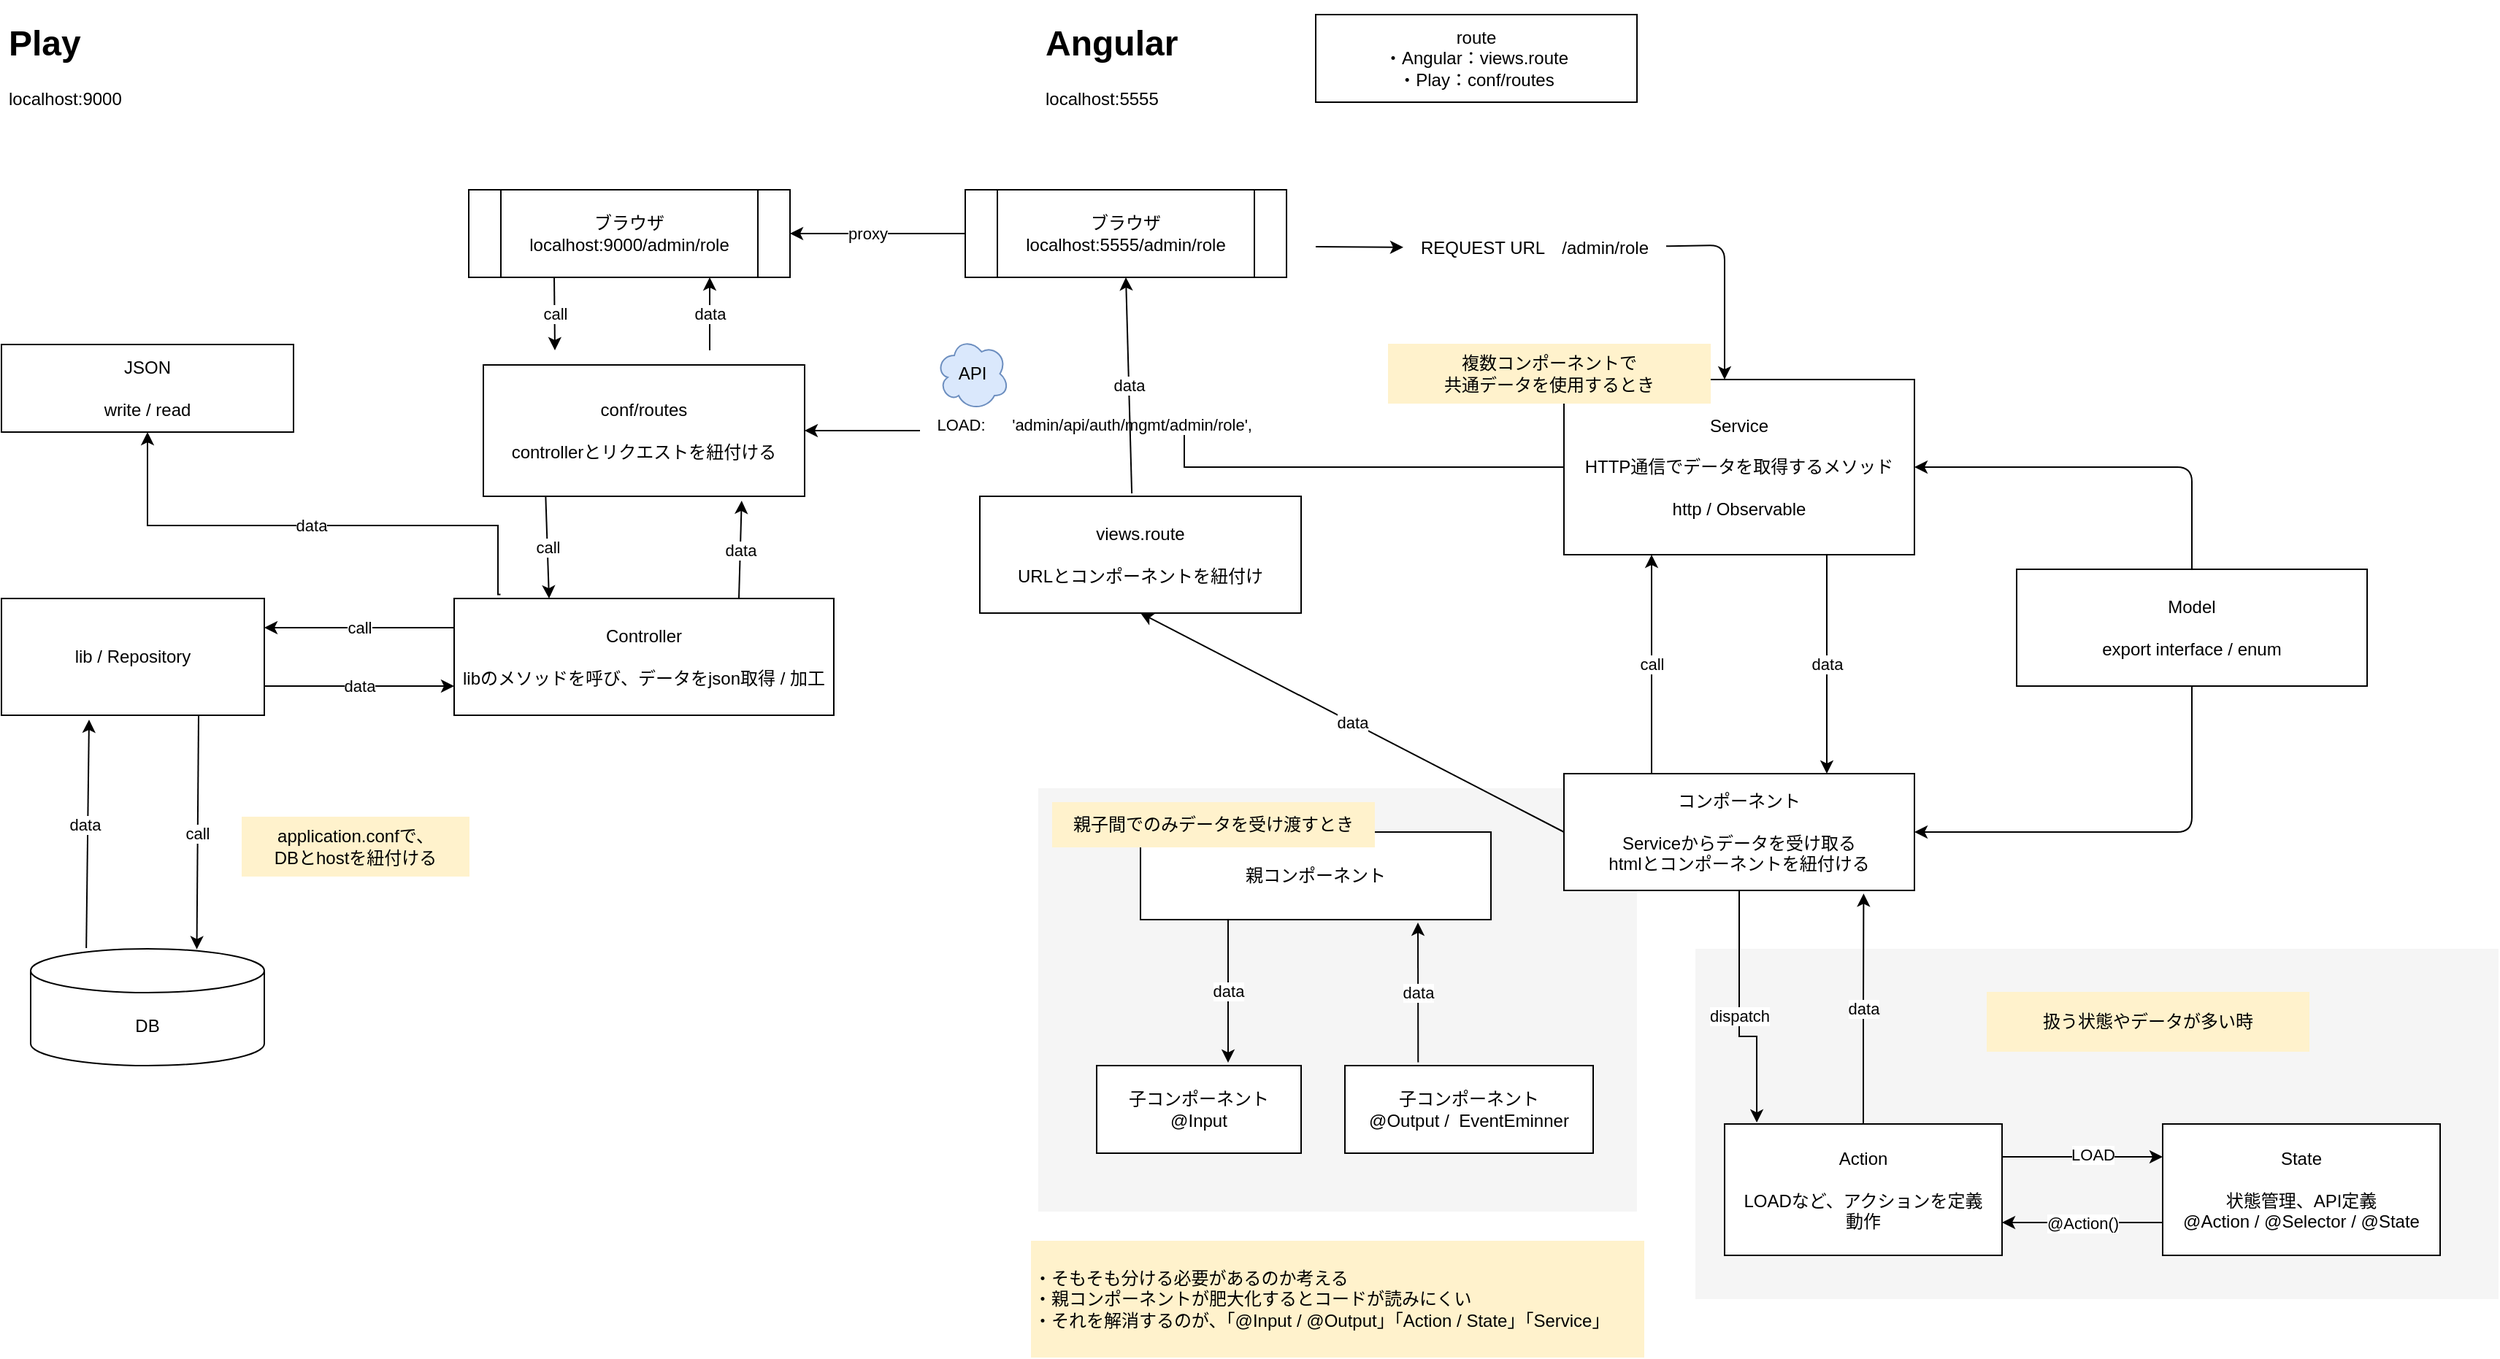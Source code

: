 <mxfile version="13.7.7" type="github">
  <diagram name="Page-1" id="2a216829-ef6e-dabb-86c1-c78162f3ba2b">
    <mxGraphModel dx="1730" dy="1159" grid="1" gridSize="10" guides="1" tooltips="1" connect="1" arrows="1" fold="1" page="1" pageScale="1" pageWidth="850" pageHeight="1100" background="#ffffff" math="0" shadow="0">
      <root>
        <mxCell id="0" />
        <mxCell id="1" parent="0" />
        <mxCell id="CnboAYnCzXFf1EVNnjbt-21" value="" style="rounded=0;whiteSpace=wrap;html=1;fillColor=#f5f5f5;fontColor=#333333;strokeColor=none;" vertex="1" parent="1">
          <mxGeometry x="850" y="570" width="410" height="290" as="geometry" />
        </mxCell>
        <mxCell id="CnboAYnCzXFf1EVNnjbt-3" value="" style="rounded=0;whiteSpace=wrap;html=1;fillColor=#f5f5f5;fontColor=#333333;strokeColor=none;" vertex="1" parent="1">
          <mxGeometry x="1300" y="680" width="550" height="240" as="geometry" />
        </mxCell>
        <mxCell id="kIRwwmv4vXCAAxYEJwXd-5" value="&lt;h1&gt;Play&lt;/h1&gt;&lt;p&gt;localhost:9000&lt;/p&gt;" style="text;html=1;strokeColor=none;fillColor=none;spacing=5;spacingTop=-20;whiteSpace=wrap;overflow=hidden;rounded=0;" parent="1" vertex="1">
          <mxGeometry x="140" y="40" width="190" height="70" as="geometry" />
        </mxCell>
        <mxCell id="kIRwwmv4vXCAAxYEJwXd-6" value="&lt;h1&gt;Angular&lt;/h1&gt;&lt;p&gt;localhost:5555&lt;/p&gt;" style="text;html=1;strokeColor=none;fillColor=none;spacing=5;spacingTop=-20;whiteSpace=wrap;overflow=hidden;rounded=0;" parent="1" vertex="1">
          <mxGeometry x="850" y="40" width="190" height="70" as="geometry" />
        </mxCell>
        <mxCell id="kIRwwmv4vXCAAxYEJwXd-9" value="ブラウザ&lt;br&gt;localhost:5555/admin/role" style="shape=process;whiteSpace=wrap;html=1;backgroundOutline=1;" parent="1" vertex="1">
          <mxGeometry x="800" y="160" width="220" height="60" as="geometry" />
        </mxCell>
        <mxCell id="kIRwwmv4vXCAAxYEJwXd-15" value="" style="endArrow=classic;html=1;" parent="1" source="kIRwwmv4vXCAAxYEJwXd-14" edge="1">
          <mxGeometry width="50" height="50" relative="1" as="geometry">
            <mxPoint x="1040" y="198" as="sourcePoint" />
            <mxPoint x="1320" y="290" as="targetPoint" />
            <Array as="points">
              <mxPoint x="1320" y="198" />
            </Array>
          </mxGeometry>
        </mxCell>
        <mxCell id="CnboAYnCzXFf1EVNnjbt-1" value="dispatch" style="edgeStyle=orthogonalEdgeStyle;rounded=0;orthogonalLoop=1;jettySize=auto;html=1;exitX=0.5;exitY=1;exitDx=0;exitDy=0;entryX=0.116;entryY=-0.011;entryDx=0;entryDy=0;entryPerimeter=0;" edge="1" parent="1" source="kIRwwmv4vXCAAxYEJwXd-16" target="0MRuWFr10m5aBKBqAMy3-18">
          <mxGeometry relative="1" as="geometry">
            <mxPoint x="1390" y="790" as="targetPoint" />
            <Array as="points">
              <mxPoint x="1330" y="740" />
              <mxPoint x="1342" y="740" />
            </Array>
          </mxGeometry>
        </mxCell>
        <mxCell id="kIRwwmv4vXCAAxYEJwXd-16" value="コンポーネント&lt;br&gt;&lt;br&gt;Serviceからデータを受け取る&lt;br&gt;htmlとコンポーネントを紐付ける" style="rounded=0;whiteSpace=wrap;html=1;" parent="1" vertex="1">
          <mxGeometry x="1210" y="560" width="240" height="80" as="geometry" />
        </mxCell>
        <mxCell id="kIRwwmv4vXCAAxYEJwXd-19" value="Model&lt;br&gt;&lt;br&gt;export interface / enum" style="rounded=0;whiteSpace=wrap;html=1;" parent="1" vertex="1">
          <mxGeometry x="1520" y="420" width="240" height="80" as="geometry" />
        </mxCell>
        <mxCell id="CnboAYnCzXFf1EVNnjbt-10" style="edgeStyle=orthogonalEdgeStyle;rounded=0;orthogonalLoop=1;jettySize=auto;html=1;exitX=0;exitY=0.5;exitDx=0;exitDy=0;entryX=1;entryY=0.5;entryDx=0;entryDy=0;" edge="1" parent="1" source="kIRwwmv4vXCAAxYEJwXd-20" target="0MRuWFr10m5aBKBqAMy3-20">
          <mxGeometry relative="1" as="geometry">
            <mxPoint x="680" y="530" as="targetPoint" />
          </mxGeometry>
        </mxCell>
        <mxCell id="CnboAYnCzXFf1EVNnjbt-14" value="&lt;div&gt;&amp;nbsp; &amp;nbsp; LOAD:&amp;nbsp; &amp;nbsp; &amp;nbsp; &#39;admin/api/auth/mgmt/admin/role&#39;,&lt;/div&gt;" style="edgeLabel;html=1;align=center;verticalAlign=middle;resizable=0;points=[];fillColor=#D4E1F5;strokeColor=#99CCFF;shadow=1;labelBackgroundColor=#FFFFFF;" vertex="1" connectable="0" parent="CnboAYnCzXFf1EVNnjbt-10">
          <mxGeometry x="0.295" y="-4" relative="1" as="geometry">
            <mxPoint as="offset" />
          </mxGeometry>
        </mxCell>
        <mxCell id="kIRwwmv4vXCAAxYEJwXd-20" value="Service&lt;br&gt;&lt;br&gt;HTTP通信でデータを取得するメソッド&lt;br&gt;&lt;br&gt;http / Observable" style="rounded=0;whiteSpace=wrap;html=1;" parent="1" vertex="1">
          <mxGeometry x="1210" y="290" width="240" height="120" as="geometry" />
        </mxCell>
        <mxCell id="kIRwwmv4vXCAAxYEJwXd-24" value="call" style="endArrow=classic;html=1;entryX=0.25;entryY=1;entryDx=0;entryDy=0;" parent="1" target="kIRwwmv4vXCAAxYEJwXd-20" edge="1">
          <mxGeometry relative="1" as="geometry">
            <mxPoint x="1270" y="560" as="sourcePoint" />
            <mxPoint x="1110" y="580" as="targetPoint" />
          </mxGeometry>
        </mxCell>
        <mxCell id="kIRwwmv4vXCAAxYEJwXd-28" value="data" style="endArrow=classic;html=1;exitX=0.75;exitY=1;exitDx=0;exitDy=0;entryX=0.75;entryY=0;entryDx=0;entryDy=0;" parent="1" source="kIRwwmv4vXCAAxYEJwXd-20" target="kIRwwmv4vXCAAxYEJwXd-16" edge="1">
          <mxGeometry relative="1" as="geometry">
            <mxPoint x="1110" y="620" as="sourcePoint" />
            <mxPoint x="1350" y="520" as="targetPoint" />
          </mxGeometry>
        </mxCell>
        <mxCell id="kIRwwmv4vXCAAxYEJwXd-14" value="REQUEST URL　/admin/role" style="text;html=1;strokeColor=none;fillColor=none;align=center;verticalAlign=middle;whiteSpace=wrap;rounded=0;" parent="1" vertex="1">
          <mxGeometry x="1100" y="180" width="180" height="40" as="geometry" />
        </mxCell>
        <mxCell id="kIRwwmv4vXCAAxYEJwXd-30" value="" style="endArrow=classic;html=1;" parent="1" target="kIRwwmv4vXCAAxYEJwXd-14" edge="1">
          <mxGeometry width="50" height="50" relative="1" as="geometry">
            <mxPoint x="1040" y="199" as="sourcePoint" />
            <mxPoint x="1320" y="290" as="targetPoint" />
            <Array as="points" />
          </mxGeometry>
        </mxCell>
        <mxCell id="0MRuWFr10m5aBKBqAMy3-29" value="call" style="edgeStyle=none;rounded=0;orthogonalLoop=1;jettySize=auto;html=1;exitX=0;exitY=0.25;exitDx=0;exitDy=0;entryX=1;entryY=0.25;entryDx=0;entryDy=0;" parent="1" source="kIRwwmv4vXCAAxYEJwXd-32" target="0MRuWFr10m5aBKBqAMy3-28" edge="1">
          <mxGeometry relative="1" as="geometry" />
        </mxCell>
        <mxCell id="0MRuWFr10m5aBKBqAMy3-38" value="data" style="edgeStyle=none;rounded=0;orthogonalLoop=1;jettySize=auto;html=1;exitX=0.75;exitY=0;exitDx=0;exitDy=0;entryX=0.804;entryY=1.033;entryDx=0;entryDy=0;entryPerimeter=0;" parent="1" source="kIRwwmv4vXCAAxYEJwXd-32" target="0MRuWFr10m5aBKBqAMy3-20" edge="1">
          <mxGeometry relative="1" as="geometry">
            <mxPoint x="644" y="400" as="targetPoint" />
          </mxGeometry>
        </mxCell>
        <mxCell id="k5uxpjUuvU6zf0auNCVZ-4" value="data" style="edgeStyle=orthogonalEdgeStyle;rounded=0;orthogonalLoop=1;jettySize=auto;html=1;entryX=0.5;entryY=1;entryDx=0;entryDy=0;exitX=0.122;exitY=-0.035;exitDx=0;exitDy=0;exitPerimeter=0;" parent="1" source="kIRwwmv4vXCAAxYEJwXd-32" target="k5uxpjUuvU6zf0auNCVZ-1" edge="1">
          <mxGeometry relative="1" as="geometry">
            <mxPoint x="480" y="430" as="sourcePoint" />
            <Array as="points">
              <mxPoint x="480" y="437" />
              <mxPoint x="480" y="390" />
              <mxPoint x="240" y="390" />
            </Array>
          </mxGeometry>
        </mxCell>
        <mxCell id="kIRwwmv4vXCAAxYEJwXd-32" value="Controller&lt;br&gt;&lt;br&gt;libのメソッドを呼び、データをjson取得 / 加工" style="rounded=0;whiteSpace=wrap;html=1;" parent="1" vertex="1">
          <mxGeometry x="450" y="440" width="260" height="80" as="geometry" />
        </mxCell>
        <mxCell id="0MRuWFr10m5aBKBqAMy3-1" value="" style="endArrow=classic;html=1;entryX=1;entryY=0.5;entryDx=0;entryDy=0;exitX=0.5;exitY=0;exitDx=0;exitDy=0;" parent="1" source="kIRwwmv4vXCAAxYEJwXd-19" target="kIRwwmv4vXCAAxYEJwXd-20" edge="1">
          <mxGeometry width="50" height="50" relative="1" as="geometry">
            <mxPoint x="1560" y="360" as="sourcePoint" />
            <mxPoint x="1610" y="310" as="targetPoint" />
            <Array as="points">
              <mxPoint x="1640" y="350" />
            </Array>
          </mxGeometry>
        </mxCell>
        <mxCell id="0MRuWFr10m5aBKBqAMy3-2" value="" style="endArrow=classic;html=1;entryX=1;entryY=0.5;entryDx=0;entryDy=0;exitX=0.5;exitY=1;exitDx=0;exitDy=0;" parent="1" source="kIRwwmv4vXCAAxYEJwXd-19" target="kIRwwmv4vXCAAxYEJwXd-16" edge="1">
          <mxGeometry width="50" height="50" relative="1" as="geometry">
            <mxPoint x="1600" y="690" as="sourcePoint" />
            <mxPoint x="1650" y="640" as="targetPoint" />
            <Array as="points">
              <mxPoint x="1640" y="600" />
            </Array>
          </mxGeometry>
        </mxCell>
        <mxCell id="0MRuWFr10m5aBKBqAMy3-3" value="" style="endArrow=classic;html=1;exitX=0.473;exitY=-0.025;exitDx=0;exitDy=0;entryX=0.5;entryY=1;entryDx=0;entryDy=0;exitPerimeter=0;" parent="1" source="kIRwwmv4vXCAAxYEJwXd-12" target="kIRwwmv4vXCAAxYEJwXd-9" edge="1">
          <mxGeometry relative="1" as="geometry">
            <mxPoint x="1150" y="620" as="sourcePoint" />
            <mxPoint x="1121" y="599" as="targetPoint" />
          </mxGeometry>
        </mxCell>
        <mxCell id="0MRuWFr10m5aBKBqAMy3-4" value="data" style="edgeLabel;resizable=0;html=1;align=center;verticalAlign=middle;" parent="0MRuWFr10m5aBKBqAMy3-3" connectable="0" vertex="1">
          <mxGeometry relative="1" as="geometry" />
        </mxCell>
        <mxCell id="0MRuWFr10m5aBKBqAMy3-5" value="親コンポーネント" style="rounded=0;whiteSpace=wrap;html=1;" parent="1" vertex="1">
          <mxGeometry x="920" y="600" width="240" height="60" as="geometry" />
        </mxCell>
        <mxCell id="0MRuWFr10m5aBKBqAMy3-6" value="子コンポーネント&lt;br&gt;@Input" style="rounded=0;whiteSpace=wrap;html=1;" parent="1" vertex="1">
          <mxGeometry x="890" y="760" width="140" height="60" as="geometry" />
        </mxCell>
        <mxCell id="0MRuWFr10m5aBKBqAMy3-7" value="子コンポーネント&lt;br&gt;@Output /&amp;nbsp; EventEminner" style="rounded=0;whiteSpace=wrap;html=1;" parent="1" vertex="1">
          <mxGeometry x="1060" y="760" width="170" height="60" as="geometry" />
        </mxCell>
        <mxCell id="0MRuWFr10m5aBKBqAMy3-8" value="" style="endArrow=classic;html=1;exitX=0.25;exitY=1;exitDx=0;exitDy=0;" parent="1" source="0MRuWFr10m5aBKBqAMy3-5" edge="1">
          <mxGeometry relative="1" as="geometry">
            <mxPoint x="860" y="680" as="sourcePoint" />
            <mxPoint x="980" y="758" as="targetPoint" />
          </mxGeometry>
        </mxCell>
        <mxCell id="0MRuWFr10m5aBKBqAMy3-9" value="data" style="edgeLabel;resizable=0;html=1;align=center;verticalAlign=middle;" parent="0MRuWFr10m5aBKBqAMy3-8" connectable="0" vertex="1">
          <mxGeometry relative="1" as="geometry" />
        </mxCell>
        <mxCell id="0MRuWFr10m5aBKBqAMy3-10" value="" style="endArrow=classic;html=1;exitX=0.295;exitY=-0.037;exitDx=0;exitDy=0;exitPerimeter=0;" parent="1" source="0MRuWFr10m5aBKBqAMy3-7" edge="1">
          <mxGeometry relative="1" as="geometry">
            <mxPoint x="1100" y="690" as="sourcePoint" />
            <mxPoint x="1110" y="662" as="targetPoint" />
          </mxGeometry>
        </mxCell>
        <mxCell id="0MRuWFr10m5aBKBqAMy3-11" value="data" style="edgeLabel;resizable=0;html=1;align=center;verticalAlign=middle;" parent="0MRuWFr10m5aBKBqAMy3-10" connectable="0" vertex="1">
          <mxGeometry relative="1" as="geometry" />
        </mxCell>
        <mxCell id="0MRuWFr10m5aBKBqAMy3-12" value="親子間でのみデータを受け渡すとき" style="text;html=1;strokeColor=#FFF2CC;fillColor=#FFF2CC;align=center;verticalAlign=middle;whiteSpace=wrap;rounded=0;" parent="1" vertex="1">
          <mxGeometry x="860" y="580" width="220" height="30" as="geometry" />
        </mxCell>
        <mxCell id="0MRuWFr10m5aBKBqAMy3-15" value="複数コンポーネントで&lt;br&gt;共通データを使用するとき" style="text;html=1;strokeColor=#FFF2CC;fillColor=#FFF2CC;align=center;verticalAlign=middle;whiteSpace=wrap;rounded=0;" parent="1" vertex="1">
          <mxGeometry x="1090" y="266" width="220" height="40" as="geometry" />
        </mxCell>
        <mxCell id="CnboAYnCzXFf1EVNnjbt-5" value="@Action()" style="edgeStyle=orthogonalEdgeStyle;rounded=0;orthogonalLoop=1;jettySize=auto;html=1;exitX=0;exitY=0.75;exitDx=0;exitDy=0;entryX=1;entryY=0.75;entryDx=0;entryDy=0;" edge="1" parent="1" source="0MRuWFr10m5aBKBqAMy3-17" target="0MRuWFr10m5aBKBqAMy3-18">
          <mxGeometry relative="1" as="geometry" />
        </mxCell>
        <mxCell id="0MRuWFr10m5aBKBqAMy3-17" value="State&lt;br&gt;&lt;br&gt;状態管理、API定義&lt;br&gt;@Action / @Selector / @State&lt;br&gt;" style="rounded=0;whiteSpace=wrap;html=1;" parent="1" vertex="1">
          <mxGeometry x="1620" y="800" width="190" height="90" as="geometry" />
        </mxCell>
        <mxCell id="CnboAYnCzXFf1EVNnjbt-2" value="data" style="edgeStyle=orthogonalEdgeStyle;rounded=0;orthogonalLoop=1;jettySize=auto;html=1;exitX=0.5;exitY=0;exitDx=0;exitDy=0;entryX=0.855;entryY=1.027;entryDx=0;entryDy=0;entryPerimeter=0;" edge="1" parent="1" source="0MRuWFr10m5aBKBqAMy3-18" target="kIRwwmv4vXCAAxYEJwXd-16">
          <mxGeometry relative="1" as="geometry" />
        </mxCell>
        <mxCell id="CnboAYnCzXFf1EVNnjbt-6" style="edgeStyle=orthogonalEdgeStyle;rounded=0;orthogonalLoop=1;jettySize=auto;html=1;exitX=1;exitY=0.25;exitDx=0;exitDy=0;entryX=0;entryY=0.25;entryDx=0;entryDy=0;" edge="1" parent="1" source="0MRuWFr10m5aBKBqAMy3-18" target="0MRuWFr10m5aBKBqAMy3-17">
          <mxGeometry relative="1" as="geometry" />
        </mxCell>
        <mxCell id="CnboAYnCzXFf1EVNnjbt-7" value="LOAD" style="edgeLabel;html=1;align=center;verticalAlign=middle;resizable=0;points=[];" vertex="1" connectable="0" parent="CnboAYnCzXFf1EVNnjbt-6">
          <mxGeometry x="0.122" y="2" relative="1" as="geometry">
            <mxPoint as="offset" />
          </mxGeometry>
        </mxCell>
        <mxCell id="0MRuWFr10m5aBKBqAMy3-18" value="Action&lt;br&gt;&lt;br&gt;LOADなど、アクションを定義&lt;br&gt;動作" style="rounded=0;whiteSpace=wrap;html=1;" parent="1" vertex="1">
          <mxGeometry x="1320" y="800" width="190" height="90" as="geometry" />
        </mxCell>
        <mxCell id="0MRuWFr10m5aBKBqAMy3-19" value="扱う状態やデータが多い時" style="text;html=1;strokeColor=#FFF2CC;fillColor=#FFF2CC;align=center;verticalAlign=middle;whiteSpace=wrap;rounded=0;" parent="1" vertex="1">
          <mxGeometry x="1500" y="710" width="220" height="40" as="geometry" />
        </mxCell>
        <mxCell id="0MRuWFr10m5aBKBqAMy3-27" value="data" style="edgeStyle=none;rounded=0;orthogonalLoop=1;jettySize=auto;html=1;entryX=0.75;entryY=1;entryDx=0;entryDy=0;" parent="1" target="0MRuWFr10m5aBKBqAMy3-22" edge="1">
          <mxGeometry relative="1" as="geometry">
            <mxPoint x="625" y="270" as="sourcePoint" />
          </mxGeometry>
        </mxCell>
        <mxCell id="0MRuWFr10m5aBKBqAMy3-37" value="call" style="edgeStyle=none;rounded=0;orthogonalLoop=1;jettySize=auto;html=1;entryX=0.25;entryY=0;entryDx=0;entryDy=0;exitX=0.194;exitY=1.003;exitDx=0;exitDy=0;exitPerimeter=0;" parent="1" source="0MRuWFr10m5aBKBqAMy3-20" target="kIRwwmv4vXCAAxYEJwXd-32" edge="1">
          <mxGeometry relative="1" as="geometry">
            <mxPoint x="515" y="390" as="sourcePoint" />
          </mxGeometry>
        </mxCell>
        <mxCell id="0MRuWFr10m5aBKBqAMy3-20" value="conf/routes&lt;br&gt;&lt;br&gt;controllerとリクエストを紐付ける" style="rounded=0;whiteSpace=wrap;html=1;" parent="1" vertex="1">
          <mxGeometry x="470" y="280" width="220" height="90" as="geometry" />
        </mxCell>
        <mxCell id="0MRuWFr10m5aBKBqAMy3-22" value="ブラウザ&lt;br&gt;localhost:9000/admin/role" style="shape=process;whiteSpace=wrap;html=1;backgroundOutline=1;" parent="1" vertex="1">
          <mxGeometry x="460" y="160" width="220" height="60" as="geometry" />
        </mxCell>
        <mxCell id="0MRuWFr10m5aBKBqAMy3-26" value="call" style="endArrow=classic;html=1;exitX=0.266;exitY=1.002;exitDx=0;exitDy=0;exitPerimeter=0;" parent="1" source="0MRuWFr10m5aBKBqAMy3-22" edge="1">
          <mxGeometry width="50" height="50" relative="1" as="geometry">
            <mxPoint x="470" y="320" as="sourcePoint" />
            <mxPoint x="519" y="270" as="targetPoint" />
          </mxGeometry>
        </mxCell>
        <mxCell id="0MRuWFr10m5aBKBqAMy3-30" value="data" style="edgeStyle=none;rounded=0;orthogonalLoop=1;jettySize=auto;html=1;exitX=1;exitY=0.75;exitDx=0;exitDy=0;entryX=0;entryY=0.75;entryDx=0;entryDy=0;" parent="1" source="0MRuWFr10m5aBKBqAMy3-28" target="kIRwwmv4vXCAAxYEJwXd-32" edge="1">
          <mxGeometry relative="1" as="geometry" />
        </mxCell>
        <mxCell id="0MRuWFr10m5aBKBqAMy3-33" style="edgeStyle=none;rounded=0;orthogonalLoop=1;jettySize=auto;html=1;exitX=0.75;exitY=1;exitDx=0;exitDy=0;entryX=0.711;entryY=0.004;entryDx=0;entryDy=0;entryPerimeter=0;" parent="1" source="0MRuWFr10m5aBKBqAMy3-28" target="0MRuWFr10m5aBKBqAMy3-31" edge="1">
          <mxGeometry relative="1" as="geometry" />
        </mxCell>
        <mxCell id="0MRuWFr10m5aBKBqAMy3-35" value="call" style="edgeLabel;html=1;align=center;verticalAlign=middle;resizable=0;points=[];" parent="0MRuWFr10m5aBKBqAMy3-33" vertex="1" connectable="0">
          <mxGeometry x="0.002" y="-1" relative="1" as="geometry">
            <mxPoint as="offset" />
          </mxGeometry>
        </mxCell>
        <mxCell id="0MRuWFr10m5aBKBqAMy3-28" value="lib / Repository" style="rounded=0;whiteSpace=wrap;html=1;" parent="1" vertex="1">
          <mxGeometry x="140" y="440" width="180" height="80" as="geometry" />
        </mxCell>
        <mxCell id="0MRuWFr10m5aBKBqAMy3-32" style="edgeStyle=none;rounded=0;orthogonalLoop=1;jettySize=auto;html=1;exitX=0.238;exitY=-0.006;exitDx=0;exitDy=0;exitPerimeter=0;" parent="1" source="0MRuWFr10m5aBKBqAMy3-31" edge="1">
          <mxGeometry relative="1" as="geometry">
            <mxPoint x="200" y="523" as="targetPoint" />
          </mxGeometry>
        </mxCell>
        <mxCell id="0MRuWFr10m5aBKBqAMy3-34" value="data" style="edgeLabel;html=1;align=center;verticalAlign=middle;resizable=0;points=[];" parent="0MRuWFr10m5aBKBqAMy3-32" vertex="1" connectable="0">
          <mxGeometry x="0.086" y="2" relative="1" as="geometry">
            <mxPoint as="offset" />
          </mxGeometry>
        </mxCell>
        <mxCell id="0MRuWFr10m5aBKBqAMy3-31" value="DB" style="shape=cylinder3;whiteSpace=wrap;html=1;boundedLbl=1;backgroundOutline=1;size=15;rounded=0;" parent="1" vertex="1">
          <mxGeometry x="160" y="680" width="160" height="80" as="geometry" />
        </mxCell>
        <mxCell id="0MRuWFr10m5aBKBqAMy3-36" value="application.confで、&lt;br&gt;DBとhostを紐付ける" style="text;html=1;strokeColor=#FFF2CC;align=center;verticalAlign=middle;whiteSpace=wrap;rounded=0;fillColor=#FFF2CC;" parent="1" vertex="1">
          <mxGeometry x="305" y="590" width="155" height="40" as="geometry" />
        </mxCell>
        <mxCell id="0MRuWFr10m5aBKBqAMy3-39" value="API" style="ellipse;shape=cloud;whiteSpace=wrap;html=1;rounded=0;strokeColor=#6c8ebf;fillColor=#dae8fc;" parent="1" vertex="1">
          <mxGeometry x="780" y="261" width="50" height="50" as="geometry" />
        </mxCell>
        <mxCell id="kIRwwmv4vXCAAxYEJwXd-12" value="views.route&lt;br&gt;&lt;br&gt;URLとコンポーネントを紐付け" style="rounded=0;whiteSpace=wrap;html=1;" parent="1" vertex="1">
          <mxGeometry x="810" y="370" width="220" height="80" as="geometry" />
        </mxCell>
        <mxCell id="0MRuWFr10m5aBKBqAMy3-43" value="" style="endArrow=classic;html=1;exitX=0;exitY=0.5;exitDx=0;exitDy=0;entryX=0.5;entryY=1;entryDx=0;entryDy=0;" parent="1" source="kIRwwmv4vXCAAxYEJwXd-16" target="kIRwwmv4vXCAAxYEJwXd-12" edge="1">
          <mxGeometry relative="1" as="geometry">
            <mxPoint x="1210" y="600" as="sourcePoint" />
            <mxPoint x="910" y="220" as="targetPoint" />
          </mxGeometry>
        </mxCell>
        <mxCell id="0MRuWFr10m5aBKBqAMy3-44" value="data" style="edgeLabel;resizable=0;html=1;align=center;verticalAlign=middle;" parent="0MRuWFr10m5aBKBqAMy3-43" connectable="0" vertex="1">
          <mxGeometry relative="1" as="geometry" />
        </mxCell>
        <mxCell id="k5uxpjUuvU6zf0auNCVZ-1" value="JSON&lt;br&gt;&lt;br&gt;write / read" style="rounded=0;whiteSpace=wrap;html=1;" parent="1" vertex="1">
          <mxGeometry x="140" y="266" width="200" height="60" as="geometry" />
        </mxCell>
        <mxCell id="CnboAYnCzXFf1EVNnjbt-12" value="route&lt;br&gt;・Angular：views.route&lt;br&gt;・Play：conf/routes" style="rounded=0;whiteSpace=wrap;html=1;" vertex="1" parent="1">
          <mxGeometry x="1040" y="40" width="220" height="60" as="geometry" />
        </mxCell>
        <mxCell id="CnboAYnCzXFf1EVNnjbt-15" value="" style="endArrow=classic;html=1;exitX=0;exitY=0.5;exitDx=0;exitDy=0;entryX=1;entryY=0.5;entryDx=0;entryDy=0;" edge="1" parent="1" source="kIRwwmv4vXCAAxYEJwXd-9" target="0MRuWFr10m5aBKBqAMy3-22">
          <mxGeometry width="50" height="50" relative="1" as="geometry">
            <mxPoint x="710" y="160" as="sourcePoint" />
            <mxPoint x="760" y="110" as="targetPoint" />
          </mxGeometry>
        </mxCell>
        <mxCell id="CnboAYnCzXFf1EVNnjbt-16" value="proxy" style="edgeLabel;html=1;align=center;verticalAlign=middle;resizable=0;points=[];" vertex="1" connectable="0" parent="CnboAYnCzXFf1EVNnjbt-15">
          <mxGeometry x="0.117" relative="1" as="geometry">
            <mxPoint as="offset" />
          </mxGeometry>
        </mxCell>
        <mxCell id="CnboAYnCzXFf1EVNnjbt-17" value="・そもそも分ける必要があるのか考える&lt;br&gt;・親コンポーネントが肥大化するとコードが読みにくい&lt;br&gt;・それを解消するのが、「@Input / @Output」「Action / State」「Service」" style="text;html=1;strokeColor=none;fillColor=#FFF2CC;align=left;verticalAlign=middle;whiteSpace=wrap;rounded=0;labelBackgroundColor=#FFF2CC;" vertex="1" parent="1">
          <mxGeometry x="845" y="880" width="420" height="80" as="geometry" />
        </mxCell>
      </root>
    </mxGraphModel>
  </diagram>
</mxfile>
